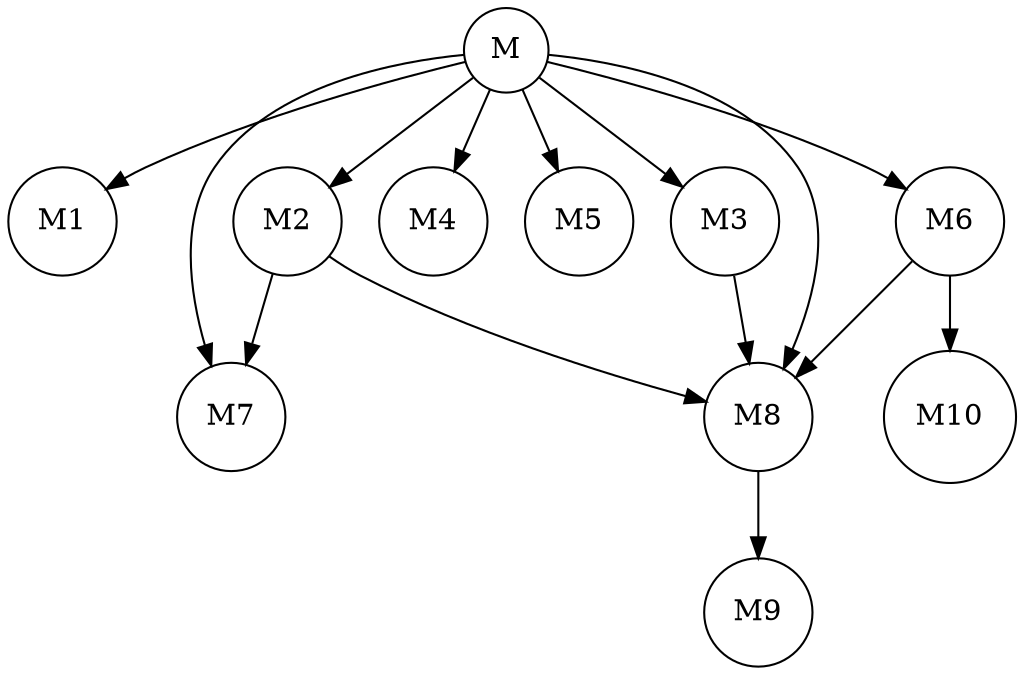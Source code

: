 strict digraph {
  M [label=M,shape=circle,type=FunctionCall]
  M1 [label=M1,shape=circle,type=FunctionCall]
  M2 [label=M2,shape=circle,type=FunctionCall]
  M3 [label=M3,shape=circle,type=FunctionCall]
  M4 [label=M4,shape=circle,type=FunctionCall]
  M5 [label=M5,shape=circle,type=FunctionCall]
  M6 [label=M6,shape=circle,type=FunctionCall]
  M7 [label=M7,shape=circle,type=FunctionCall]
  M8 [label=M8,shape=circle,type=FunctionCall]
  M10 [label=M10,shape=circle,type=FunctionCall]
  M9 [label=M9,shape=circle,type=FunctionCall]
  M -> M1 [type=control]
  M -> M2 [type=control]
  M -> M3 [type=control]
  M -> M4 [type=control]
  M -> M5 [type=control]
  M -> M6 [type=control]
  M -> M7 [type=control]
  M -> M8 [type=control]
  M2 -> M7 [type=control]
  M2 -> M8 [type=control]
  M3 -> M8 [type=control]
  M6 -> M8 [type=control]
  M6 -> M10 [type=control]
  M8 -> M9 [type=control]
}
